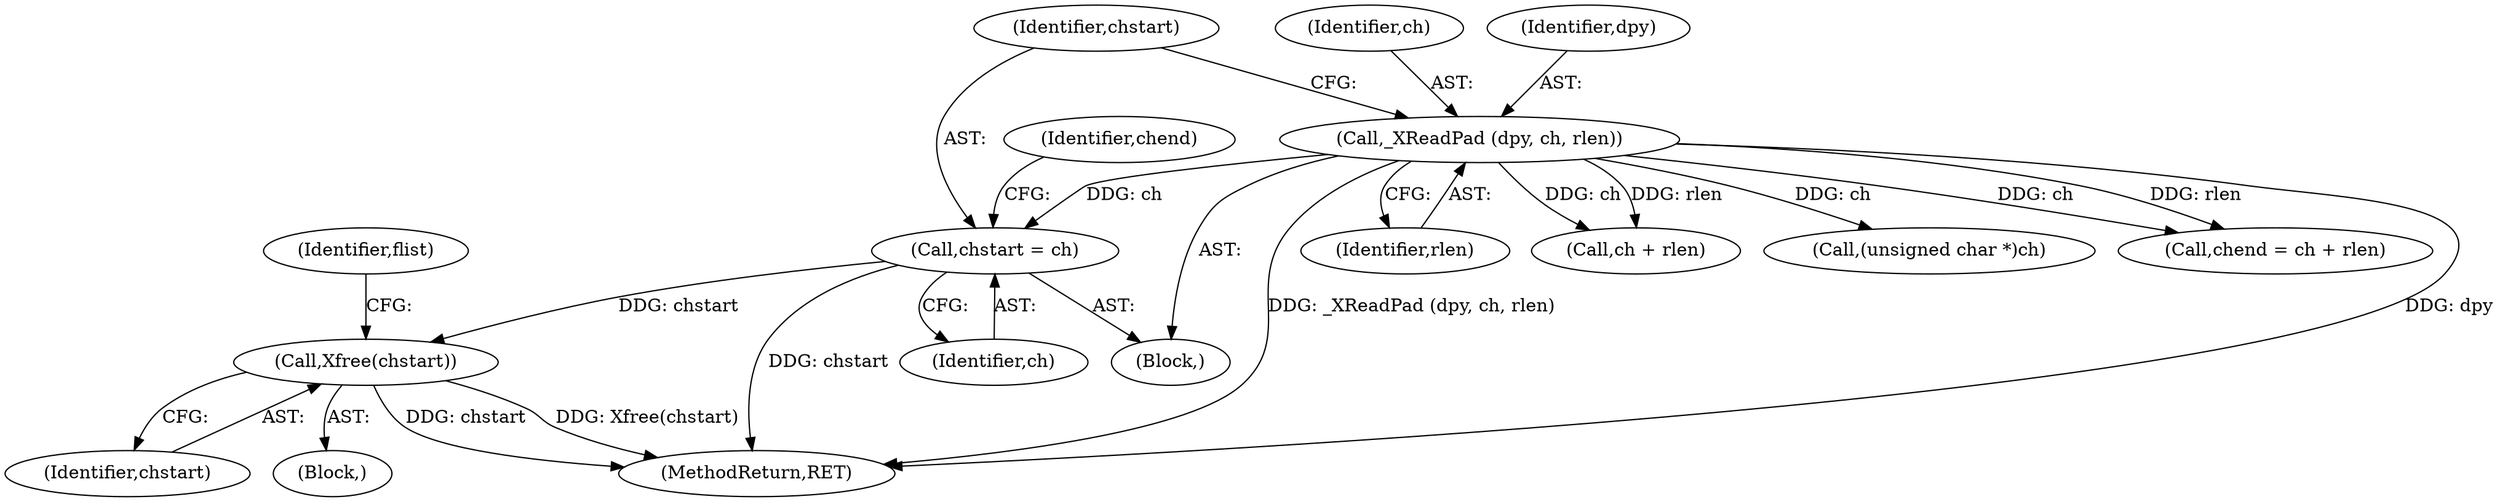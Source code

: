digraph "0_libx11_b469da1430cdcee06e31c6251b83aede072a1ff0@API" {
"1000343" [label="(Call,Xfree(chstart))"];
"1000280" [label="(Call,chstart = ch)"];
"1000276" [label="(Call,_XReadPad (dpy, ch, rlen))"];
"1000343" [label="(Call,Xfree(chstart))"];
"1000280" [label="(Call,chstart = ch)"];
"1000279" [label="(Identifier,rlen)"];
"1000277" [label="(Identifier,dpy)"];
"1000198" [label="(Block,)"];
"1000282" [label="(Identifier,ch)"];
"1000285" [label="(Call,ch + rlen)"];
"1000356" [label="(MethodReturn,RET)"];
"1000278" [label="(Identifier,ch)"];
"1000276" [label="(Call,_XReadPad (dpy, ch, rlen))"];
"1000291" [label="(Call,(unsigned char *)ch)"];
"1000344" [label="(Identifier,chstart)"];
"1000281" [label="(Identifier,chstart)"];
"1000283" [label="(Call,chend = ch + rlen)"];
"1000342" [label="(Block,)"];
"1000284" [label="(Identifier,chend)"];
"1000346" [label="(Identifier,flist)"];
"1000343" -> "1000342"  [label="AST: "];
"1000343" -> "1000344"  [label="CFG: "];
"1000344" -> "1000343"  [label="AST: "];
"1000346" -> "1000343"  [label="CFG: "];
"1000343" -> "1000356"  [label="DDG: chstart"];
"1000343" -> "1000356"  [label="DDG: Xfree(chstart)"];
"1000280" -> "1000343"  [label="DDG: chstart"];
"1000280" -> "1000198"  [label="AST: "];
"1000280" -> "1000282"  [label="CFG: "];
"1000281" -> "1000280"  [label="AST: "];
"1000282" -> "1000280"  [label="AST: "];
"1000284" -> "1000280"  [label="CFG: "];
"1000280" -> "1000356"  [label="DDG: chstart"];
"1000276" -> "1000280"  [label="DDG: ch"];
"1000276" -> "1000198"  [label="AST: "];
"1000276" -> "1000279"  [label="CFG: "];
"1000277" -> "1000276"  [label="AST: "];
"1000278" -> "1000276"  [label="AST: "];
"1000279" -> "1000276"  [label="AST: "];
"1000281" -> "1000276"  [label="CFG: "];
"1000276" -> "1000356"  [label="DDG: _XReadPad (dpy, ch, rlen)"];
"1000276" -> "1000356"  [label="DDG: dpy"];
"1000276" -> "1000283"  [label="DDG: ch"];
"1000276" -> "1000283"  [label="DDG: rlen"];
"1000276" -> "1000285"  [label="DDG: ch"];
"1000276" -> "1000285"  [label="DDG: rlen"];
"1000276" -> "1000291"  [label="DDG: ch"];
}
